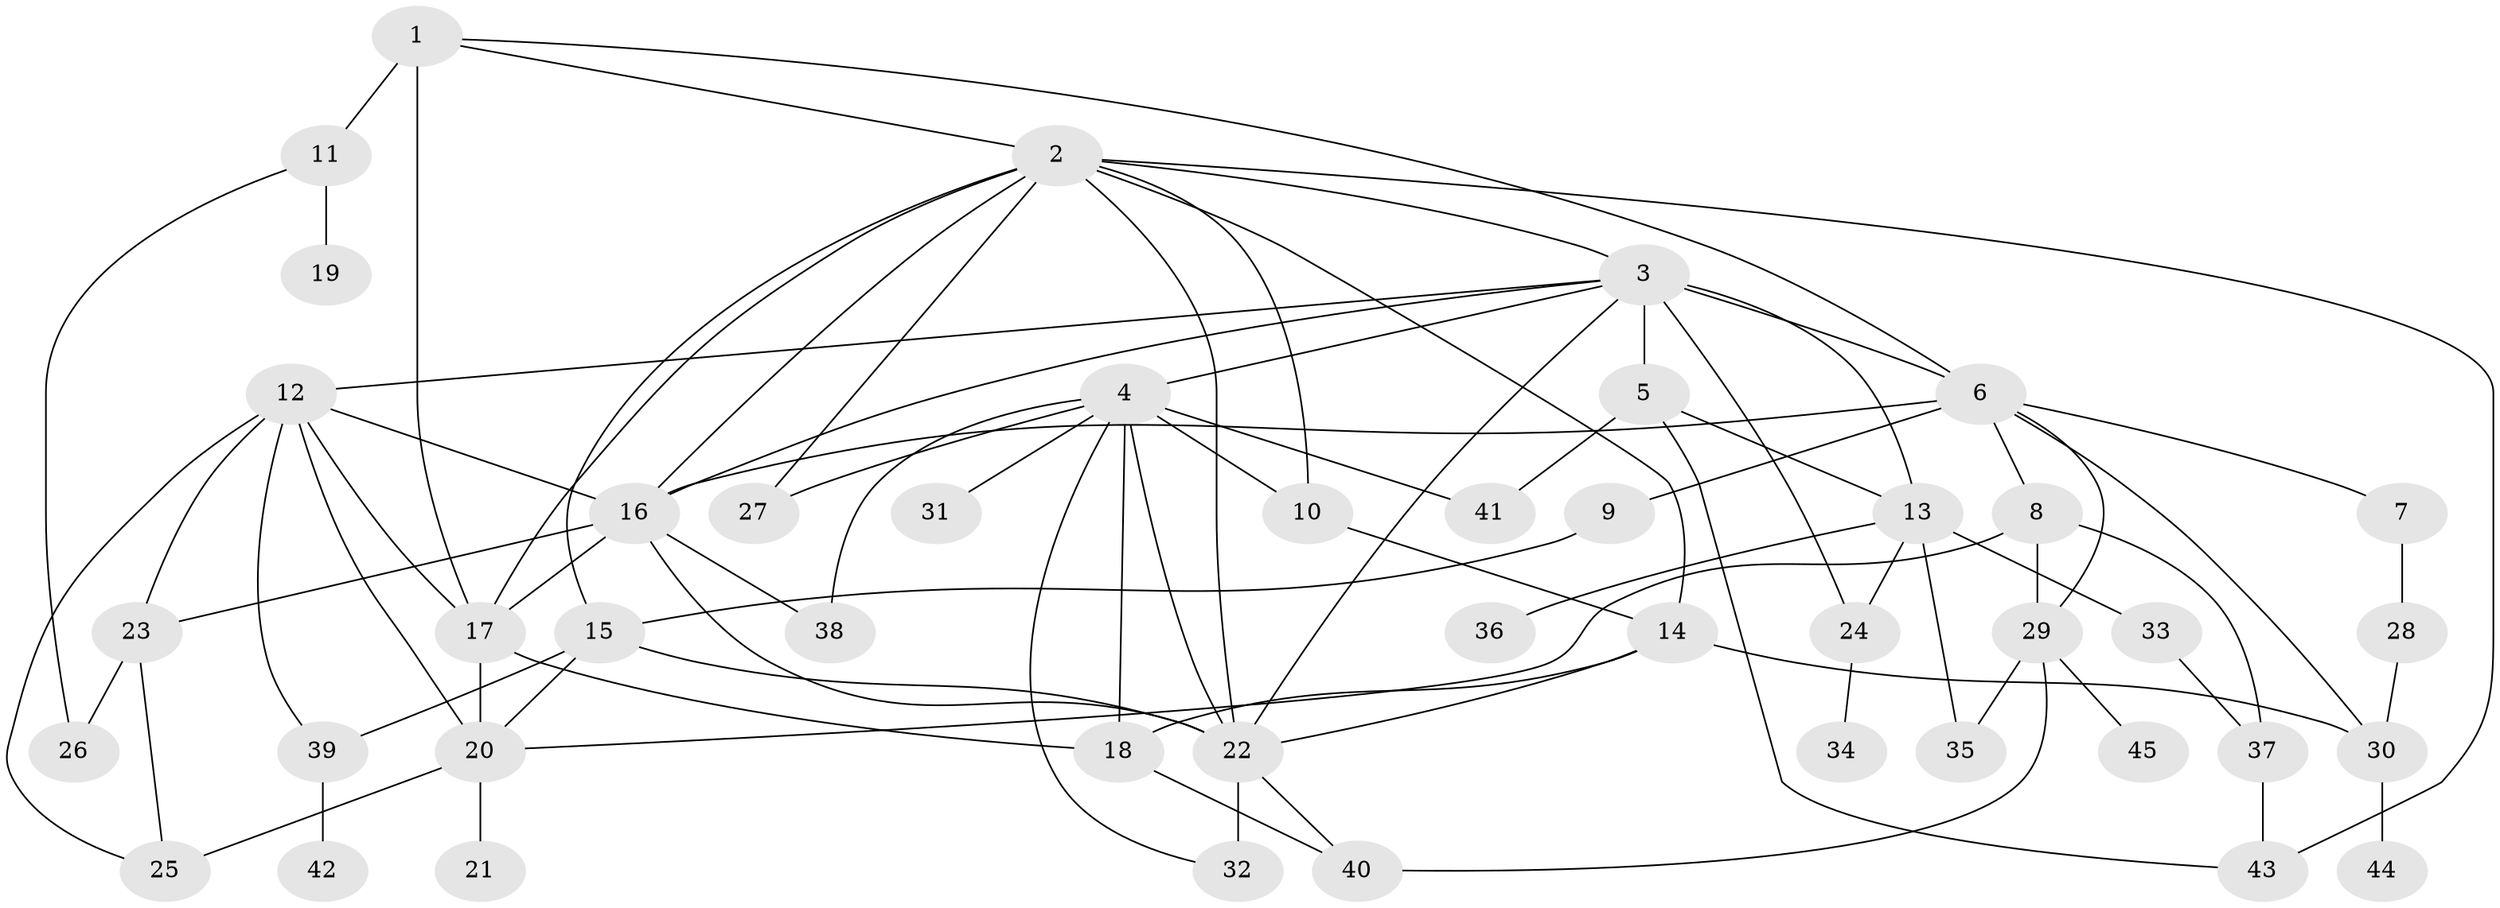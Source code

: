 // original degree distribution, {5: 0.08333333333333333, 6: 0.027777777777777776, 8: 0.006944444444444444, 7: 0.013888888888888888, 2: 0.3125, 4: 0.125, 3: 0.20833333333333334, 1: 0.2222222222222222}
// Generated by graph-tools (version 1.1) at 2025/49/03/04/25 22:49:08]
// undirected, 45 vertices, 84 edges
graph export_dot {
  node [color=gray90,style=filled];
  1;
  2;
  3;
  4;
  5;
  6;
  7;
  8;
  9;
  10;
  11;
  12;
  13;
  14;
  15;
  16;
  17;
  18;
  19;
  20;
  21;
  22;
  23;
  24;
  25;
  26;
  27;
  28;
  29;
  30;
  31;
  32;
  33;
  34;
  35;
  36;
  37;
  38;
  39;
  40;
  41;
  42;
  43;
  44;
  45;
  1 -- 2 [weight=1.0];
  1 -- 6 [weight=1.0];
  1 -- 11 [weight=2.0];
  1 -- 17 [weight=1.0];
  2 -- 3 [weight=2.0];
  2 -- 10 [weight=1.0];
  2 -- 14 [weight=1.0];
  2 -- 15 [weight=1.0];
  2 -- 16 [weight=2.0];
  2 -- 17 [weight=2.0];
  2 -- 22 [weight=2.0];
  2 -- 27 [weight=1.0];
  2 -- 43 [weight=1.0];
  3 -- 4 [weight=1.0];
  3 -- 5 [weight=2.0];
  3 -- 6 [weight=1.0];
  3 -- 12 [weight=1.0];
  3 -- 13 [weight=1.0];
  3 -- 16 [weight=1.0];
  3 -- 22 [weight=2.0];
  3 -- 24 [weight=1.0];
  4 -- 10 [weight=4.0];
  4 -- 18 [weight=1.0];
  4 -- 22 [weight=1.0];
  4 -- 27 [weight=1.0];
  4 -- 31 [weight=1.0];
  4 -- 32 [weight=1.0];
  4 -- 38 [weight=1.0];
  4 -- 41 [weight=1.0];
  5 -- 13 [weight=1.0];
  5 -- 41 [weight=1.0];
  5 -- 43 [weight=1.0];
  6 -- 7 [weight=1.0];
  6 -- 8 [weight=1.0];
  6 -- 9 [weight=3.0];
  6 -- 16 [weight=1.0];
  6 -- 29 [weight=1.0];
  6 -- 30 [weight=2.0];
  7 -- 28 [weight=1.0];
  8 -- 20 [weight=1.0];
  8 -- 29 [weight=1.0];
  8 -- 37 [weight=1.0];
  9 -- 15 [weight=1.0];
  10 -- 14 [weight=1.0];
  11 -- 19 [weight=1.0];
  11 -- 26 [weight=1.0];
  12 -- 16 [weight=1.0];
  12 -- 17 [weight=1.0];
  12 -- 20 [weight=1.0];
  12 -- 23 [weight=1.0];
  12 -- 25 [weight=1.0];
  12 -- 39 [weight=1.0];
  13 -- 24 [weight=1.0];
  13 -- 33 [weight=1.0];
  13 -- 35 [weight=1.0];
  13 -- 36 [weight=2.0];
  14 -- 18 [weight=1.0];
  14 -- 22 [weight=1.0];
  14 -- 30 [weight=1.0];
  15 -- 20 [weight=1.0];
  15 -- 22 [weight=1.0];
  15 -- 39 [weight=1.0];
  16 -- 17 [weight=1.0];
  16 -- 22 [weight=2.0];
  16 -- 23 [weight=1.0];
  16 -- 38 [weight=1.0];
  17 -- 18 [weight=1.0];
  17 -- 20 [weight=1.0];
  18 -- 40 [weight=1.0];
  20 -- 21 [weight=1.0];
  20 -- 25 [weight=1.0];
  22 -- 32 [weight=4.0];
  22 -- 40 [weight=1.0];
  23 -- 25 [weight=1.0];
  23 -- 26 [weight=1.0];
  24 -- 34 [weight=2.0];
  28 -- 30 [weight=1.0];
  29 -- 35 [weight=1.0];
  29 -- 40 [weight=1.0];
  29 -- 45 [weight=1.0];
  30 -- 44 [weight=1.0];
  33 -- 37 [weight=1.0];
  37 -- 43 [weight=1.0];
  39 -- 42 [weight=1.0];
}
